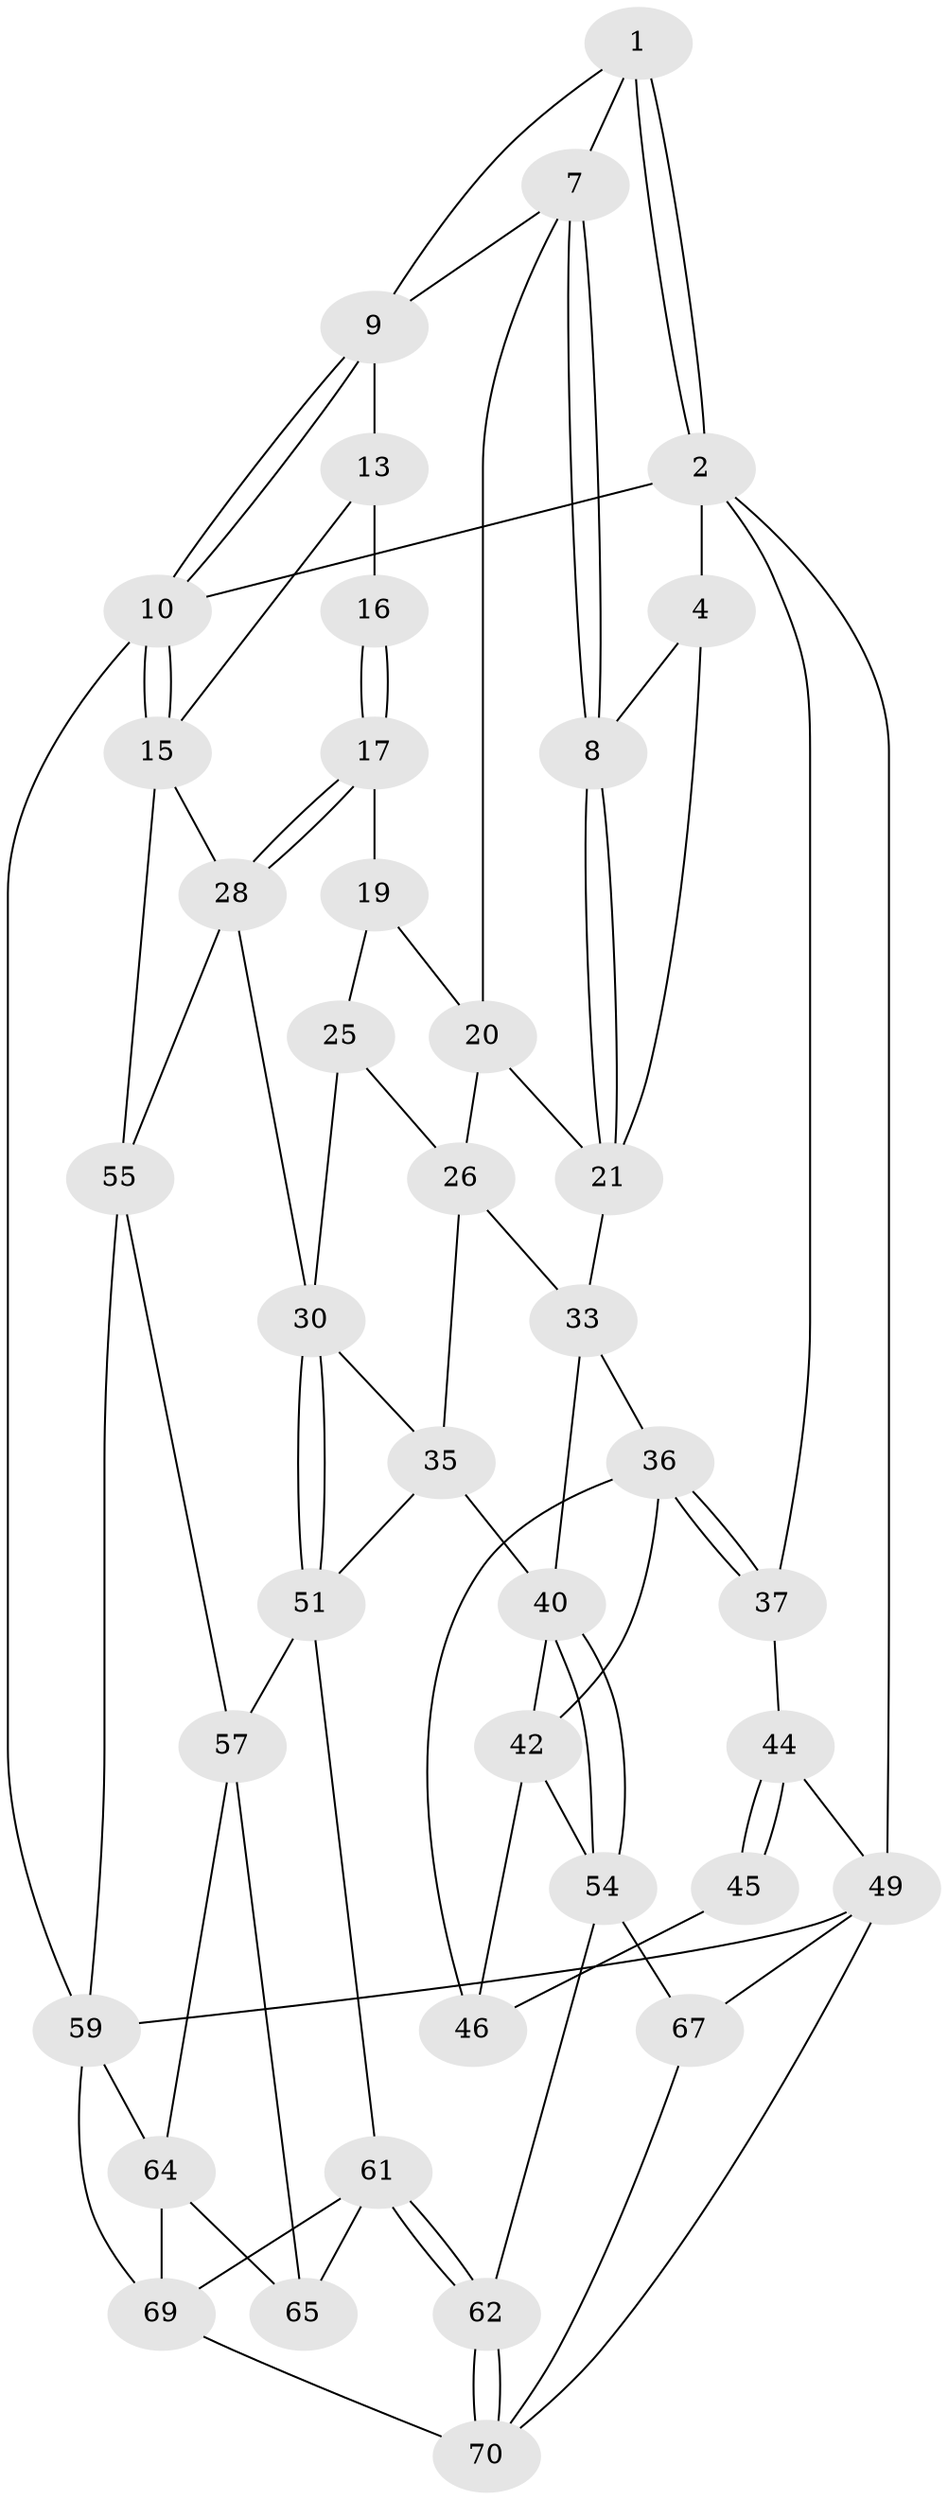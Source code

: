 // original degree distribution, {3: 0.041666666666666664, 6: 0.2638888888888889, 5: 0.4305555555555556, 4: 0.2638888888888889}
// Generated by graph-tools (version 1.1) at 2025/42/03/06/25 10:42:33]
// undirected, 40 vertices, 86 edges
graph export_dot {
graph [start="1"]
  node [color=gray90,style=filled];
  1 [pos="+0.2512740464886037+0",super="+6"];
  2 [pos="+0+0",super="+3"];
  4 [pos="+0+0.15376993103490344",super="+5"];
  7 [pos="+0.26033751738020755+0.185086268559045",super="+12"];
  8 [pos="+0.25813547627429007+0.187690990292611"];
  9 [pos="+0.5945025100068281+0",super="+11"];
  10 [pos="+1+0"];
  13 [pos="+0.7492788525057444+0.027172695982565196",super="+14"];
  15 [pos="+1+0.09324512097531588",super="+27"];
  16 [pos="+0.8702899676919711+0.2309434364479131"];
  17 [pos="+0.8594421947257481+0.24142451259272313",super="+18"];
  19 [pos="+0.7323921649968891+0.18171410085572703",super="+24"];
  20 [pos="+0.5894844424605732+0.03011995478081119",super="+23"];
  21 [pos="+0.24059450951525185+0.2506888802032224",super="+22"];
  25 [pos="+0.6506352947250822+0.3124328742236437"];
  26 [pos="+0.5703918245372867+0.24232258836489887",super="+32"];
  28 [pos="+0.843133659339479+0.4077248142865136",super="+29"];
  30 [pos="+0.7366792216337824+0.48934964072151105",super="+31"];
  33 [pos="+0.3075772188060951+0.353492507282607",super="+34"];
  35 [pos="+0.4654264360404215+0.42528772647957863",super="+39"];
  36 [pos="+0.2259053394160961+0.38598303657639377",super="+43"];
  37 [pos="+0.17100921334105557+0.4131670847271562",super="+38"];
  40 [pos="+0.3869665668476717+0.5951109867067533",super="+41"];
  42 [pos="+0.26347524535930067+0.5333950904373372",super="+53"];
  44 [pos="+0+0.49249184178759464",super="+48"];
  45 [pos="+0.14721177846326647+0.4304474912867455",super="+47"];
  46 [pos="+0.1569964813259403+0.6267861283290996"];
  49 [pos="+0+0.788004563706441",super="+50"];
  51 [pos="+0.6939005603657598+0.5672706503564942",super="+52"];
  54 [pos="+0.29272987749638757+0.7402084720782797",super="+63"];
  55 [pos="+1+0.6222506000562682",super="+56"];
  57 [pos="+0.8767226981041992+0.6623280917350663",super="+58"];
  59 [pos="+1+1",super="+60"];
  61 [pos="+0.485317718049907+0.7988047522128169",super="+66"];
  62 [pos="+0.4290970172125935+0.8000049261422275"];
  64 [pos="+1+0.7128016537024608",super="+68"];
  65 [pos="+0.7275164370615187+0.791106820364363"];
  67 [pos="+0.28798527056983286+0.7868422501673977"];
  69 [pos="+0.5856294721379326+1",super="+71"];
  70 [pos="+0.45207043461761104+1",super="+72"];
  1 -- 2;
  1 -- 2;
  1 -- 9;
  1 -- 7;
  2 -- 10;
  2 -- 4;
  2 -- 49;
  2 -- 37;
  4 -- 21;
  4 -- 8;
  7 -- 8;
  7 -- 8;
  7 -- 20;
  7 -- 9;
  8 -- 21;
  8 -- 21;
  9 -- 10;
  9 -- 10;
  9 -- 13;
  10 -- 15;
  10 -- 15;
  10 -- 59;
  13 -- 16 [weight=2];
  13 -- 15;
  15 -- 28;
  15 -- 55;
  16 -- 17;
  16 -- 17;
  17 -- 28;
  17 -- 28;
  17 -- 19 [weight=2];
  19 -- 20;
  19 -- 25;
  20 -- 26;
  20 -- 21;
  21 -- 33;
  25 -- 26;
  25 -- 30;
  26 -- 33;
  26 -- 35;
  28 -- 30;
  28 -- 55;
  30 -- 51;
  30 -- 51;
  30 -- 35;
  33 -- 40;
  33 -- 36;
  35 -- 40;
  35 -- 51;
  36 -- 37;
  36 -- 37;
  36 -- 42;
  36 -- 46;
  37 -- 44;
  40 -- 54;
  40 -- 54;
  40 -- 42;
  42 -- 54;
  42 -- 46;
  44 -- 45 [weight=2];
  44 -- 45;
  44 -- 49;
  45 -- 46;
  49 -- 67;
  49 -- 59;
  49 -- 70;
  51 -- 61;
  51 -- 57;
  54 -- 67;
  54 -- 62;
  55 -- 59;
  55 -- 57;
  57 -- 64;
  57 -- 65;
  59 -- 64;
  59 -- 69;
  61 -- 62;
  61 -- 62;
  61 -- 65;
  61 -- 69;
  62 -- 70;
  62 -- 70;
  64 -- 65;
  64 -- 69;
  67 -- 70;
  69 -- 70;
}
